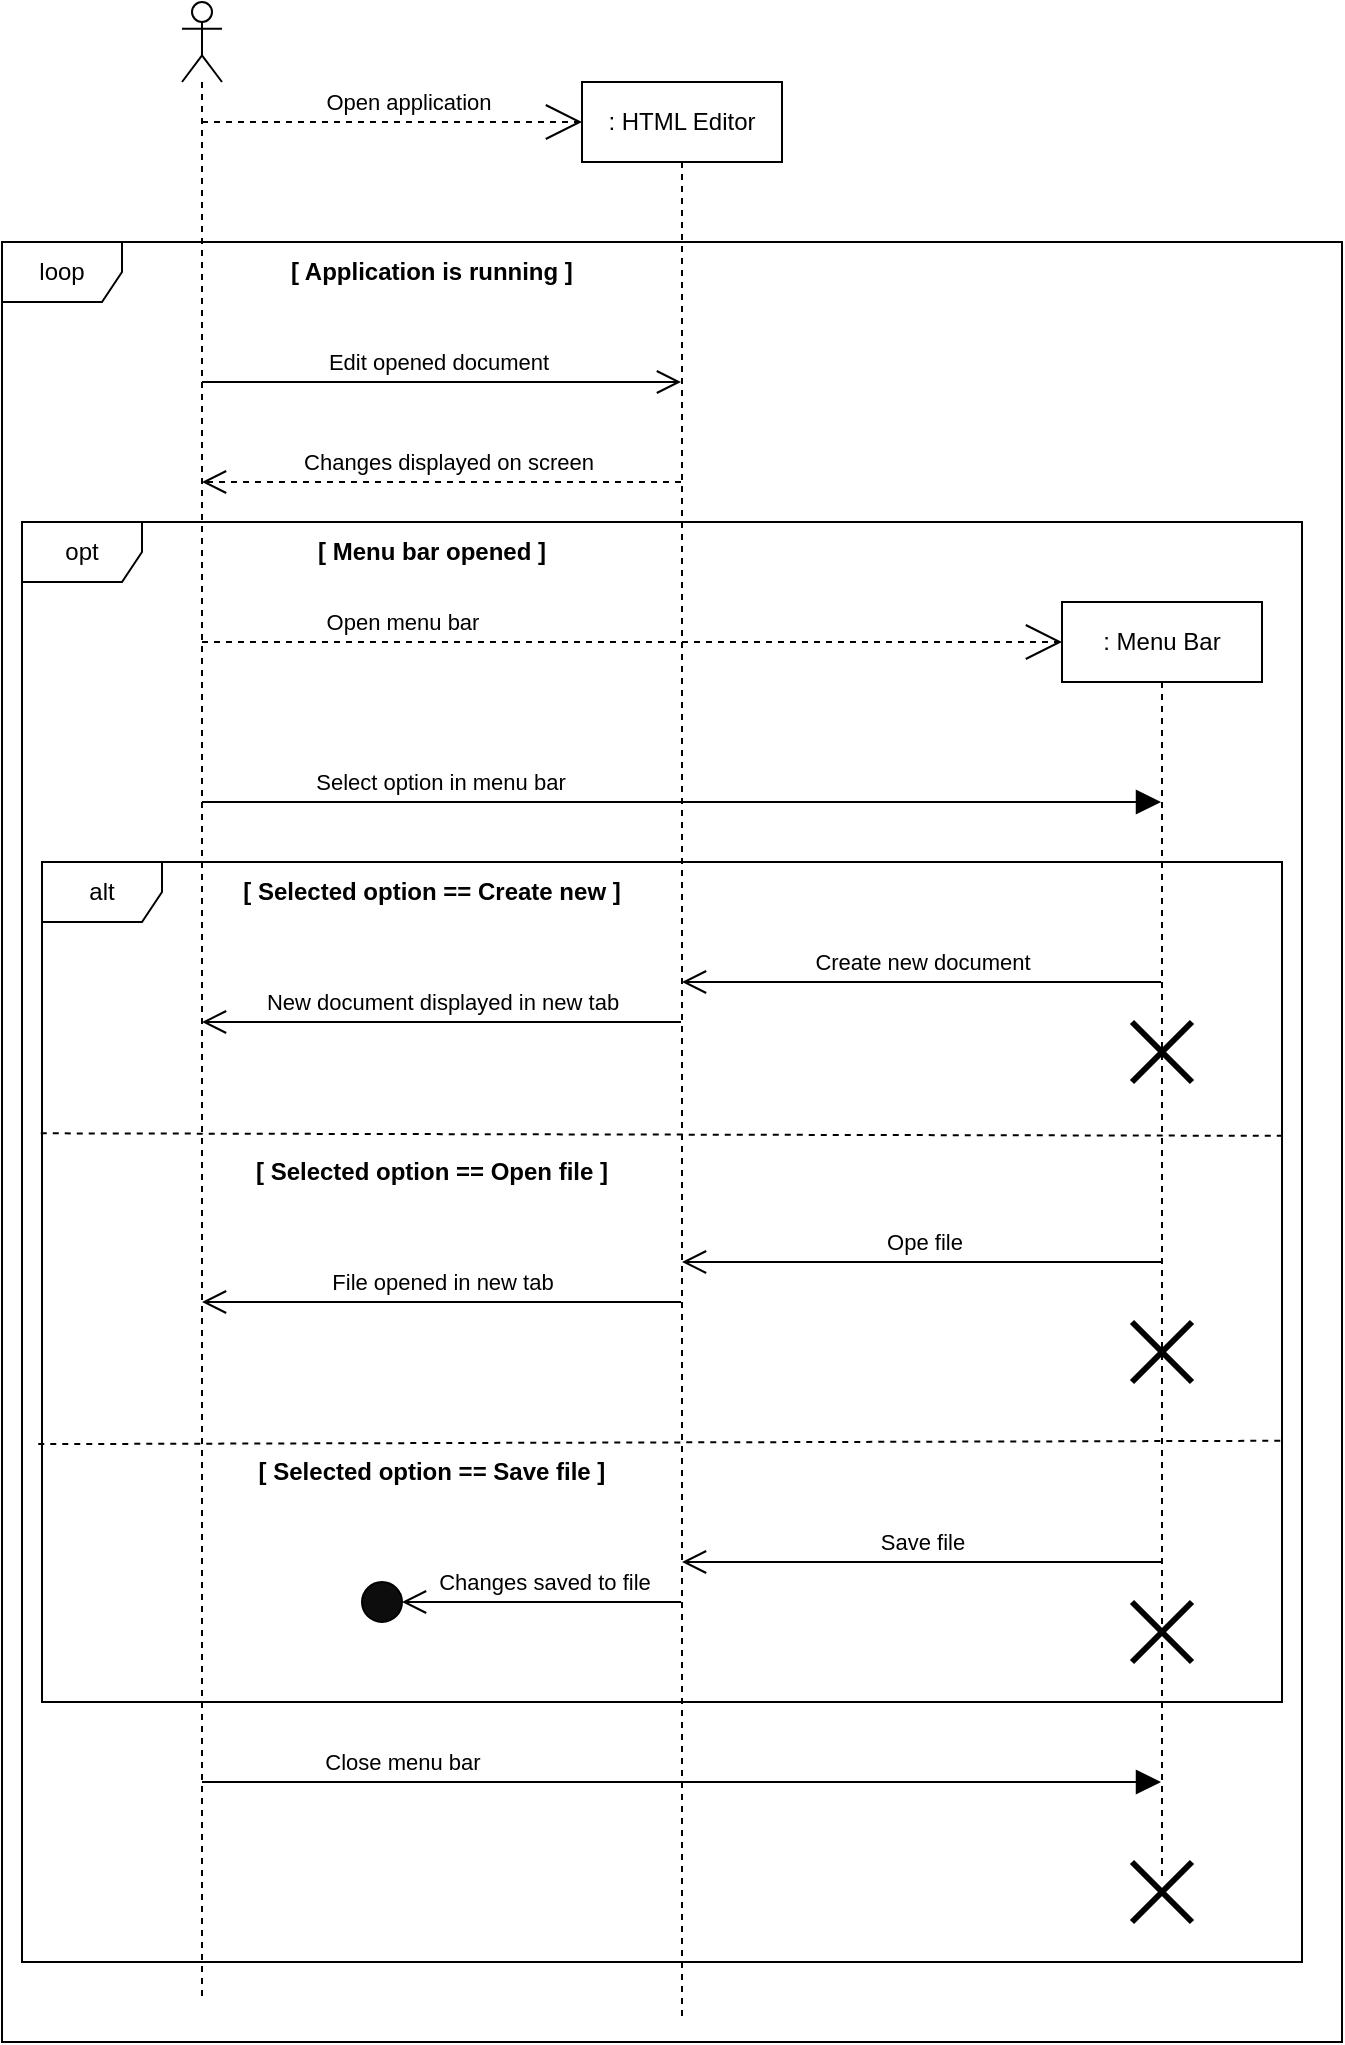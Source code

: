 <mxfile version="20.6.0" type="device"><diagram id="nTPJnGm26f6salyF4LIE" name="Page-1"><mxGraphModel dx="1768" dy="523" grid="1" gridSize="10" guides="1" tooltips="1" connect="1" arrows="1" fold="1" page="1" pageScale="1" pageWidth="850" pageHeight="1100" math="0" shadow="0"><root><mxCell id="0"/><mxCell id="1" parent="0"/><mxCell id="HImDqUw4ZQA7dC9cCEun-63" value="" style="group;movable=0;resizable=0;rotatable=0;deletable=0;editable=0;connectable=0;" vertex="1" connectable="0" parent="1"><mxGeometry x="80" y="40" width="540" height="1010" as="geometry"/></mxCell><mxCell id="HImDqUw4ZQA7dC9cCEun-5" style="edgeStyle=orthogonalEdgeStyle;rounded=0;orthogonalLoop=1;jettySize=auto;html=1;dashed=1;endArrow=open;endFill=0;endSize=16;" edge="1" parent="HImDqUw4ZQA7dC9cCEun-63" source="HImDqUw4ZQA7dC9cCEun-2"><mxGeometry relative="1" as="geometry"><mxPoint x="200" y="60" as="targetPoint"/><Array as="points"><mxPoint x="100" y="60"/><mxPoint x="100" y="60"/></Array></mxGeometry></mxCell><mxCell id="HImDqUw4ZQA7dC9cCEun-6" value="&lt;div&gt;Open application&lt;/div&gt;" style="edgeLabel;html=1;align=center;verticalAlign=middle;resizable=0;points=[];" vertex="1" connectable="0" parent="HImDqUw4ZQA7dC9cCEun-5"><mxGeometry x="-0.135" y="-2" relative="1" as="geometry"><mxPoint x="21" y="-12" as="offset"/></mxGeometry></mxCell><mxCell id="HImDqUw4ZQA7dC9cCEun-20" style="edgeStyle=orthogonalEdgeStyle;rounded=0;orthogonalLoop=1;jettySize=auto;html=1;dashed=1;endArrow=open;endFill=0;endSize=16;" edge="1" parent="HImDqUw4ZQA7dC9cCEun-63" source="HImDqUw4ZQA7dC9cCEun-2"><mxGeometry relative="1" as="geometry"><mxPoint x="440" y="320" as="targetPoint"/><Array as="points"><mxPoint x="220" y="320"/></Array></mxGeometry></mxCell><mxCell id="HImDqUw4ZQA7dC9cCEun-21" value="&lt;div&gt;Open menu bar&lt;/div&gt;" style="edgeLabel;html=1;align=center;verticalAlign=middle;resizable=0;points=[];" vertex="1" connectable="0" parent="HImDqUw4ZQA7dC9cCEun-20"><mxGeometry x="-0.409" y="-1" relative="1" as="geometry"><mxPoint x="-27" y="-11" as="offset"/></mxGeometry></mxCell><mxCell id="HImDqUw4ZQA7dC9cCEun-2" value="" style="shape=umlLifeline;participant=umlActor;perimeter=lifelinePerimeter;whiteSpace=wrap;html=1;container=1;collapsible=0;recursiveResize=0;verticalAlign=top;spacingTop=36;outlineConnect=0;" vertex="1" parent="HImDqUw4ZQA7dC9cCEun-63"><mxGeometry width="20" height="1000" as="geometry"/></mxCell><mxCell id="HImDqUw4ZQA7dC9cCEun-12" style="edgeStyle=orthogonalEdgeStyle;rounded=0;orthogonalLoop=1;jettySize=auto;html=1;endArrow=open;endFill=0;dashed=1;endSize=10;" edge="1" parent="HImDqUw4ZQA7dC9cCEun-63" source="HImDqUw4ZQA7dC9cCEun-4" target="HImDqUw4ZQA7dC9cCEun-2"><mxGeometry relative="1" as="geometry"><Array as="points"><mxPoint x="120" y="240"/><mxPoint x="120" y="240"/></Array></mxGeometry></mxCell><mxCell id="HImDqUw4ZQA7dC9cCEun-13" value="&lt;div&gt;Changes displayed on screen&lt;/div&gt;" style="edgeLabel;html=1;align=center;verticalAlign=middle;resizable=0;points=[];" vertex="1" connectable="0" parent="HImDqUw4ZQA7dC9cCEun-12"><mxGeometry x="-0.198" y="-1" relative="1" as="geometry"><mxPoint x="-21" y="-9" as="offset"/></mxGeometry></mxCell><mxCell id="HImDqUw4ZQA7dC9cCEun-27" style="edgeStyle=orthogonalEdgeStyle;rounded=0;orthogonalLoop=1;jettySize=auto;html=1;endArrow=open;endFill=0;endSize=10;" edge="1" parent="HImDqUw4ZQA7dC9cCEun-63" source="HImDqUw4ZQA7dC9cCEun-4" target="HImDqUw4ZQA7dC9cCEun-2"><mxGeometry relative="1" as="geometry"><Array as="points"><mxPoint x="130" y="510"/><mxPoint x="130" y="510"/></Array></mxGeometry></mxCell><mxCell id="HImDqUw4ZQA7dC9cCEun-28" value="&lt;div&gt;New document displayed in new tab&lt;/div&gt;" style="edgeLabel;html=1;align=center;verticalAlign=middle;resizable=0;points=[];" vertex="1" connectable="0" parent="HImDqUw4ZQA7dC9cCEun-27"><mxGeometry x="-0.069" y="1" relative="1" as="geometry"><mxPoint x="-8" y="-11" as="offset"/></mxGeometry></mxCell><mxCell id="HImDqUw4ZQA7dC9cCEun-31" style="edgeStyle=orthogonalEdgeStyle;rounded=0;orthogonalLoop=1;jettySize=auto;html=1;endArrow=open;endFill=0;endSize=10;" edge="1" parent="HImDqUw4ZQA7dC9cCEun-63" source="HImDqUw4ZQA7dC9cCEun-4" target="HImDqUw4ZQA7dC9cCEun-2"><mxGeometry relative="1" as="geometry"><Array as="points"><mxPoint x="130" y="650"/><mxPoint x="130" y="650"/></Array></mxGeometry></mxCell><mxCell id="HImDqUw4ZQA7dC9cCEun-32" value="&lt;div&gt;File opened in new tab&lt;/div&gt;" style="edgeLabel;html=1;align=center;verticalAlign=middle;resizable=0;points=[];" vertex="1" connectable="0" parent="HImDqUw4ZQA7dC9cCEun-31"><mxGeometry x="0.131" y="-2" relative="1" as="geometry"><mxPoint x="16" y="-8" as="offset"/></mxGeometry></mxCell><mxCell id="HImDqUw4ZQA7dC9cCEun-4" value="&lt;div&gt;: HTML Editor&lt;/div&gt;" style="shape=umlLifeline;perimeter=lifelinePerimeter;whiteSpace=wrap;html=1;container=1;collapsible=0;recursiveResize=0;outlineConnect=0;" vertex="1" parent="HImDqUw4ZQA7dC9cCEun-63"><mxGeometry x="200" y="40" width="100" height="970" as="geometry"/></mxCell><mxCell id="HImDqUw4ZQA7dC9cCEun-7" style="edgeStyle=orthogonalEdgeStyle;rounded=0;orthogonalLoop=1;jettySize=auto;html=1;endArrow=open;endFill=0;endSize=10;" edge="1" parent="HImDqUw4ZQA7dC9cCEun-63" source="HImDqUw4ZQA7dC9cCEun-2" target="HImDqUw4ZQA7dC9cCEun-4"><mxGeometry relative="1" as="geometry"><Array as="points"><mxPoint x="120" y="190"/><mxPoint x="120" y="190"/></Array></mxGeometry></mxCell><mxCell id="HImDqUw4ZQA7dC9cCEun-11" value="&lt;div&gt;Edit opened document&lt;/div&gt;" style="edgeLabel;html=1;align=center;verticalAlign=middle;resizable=0;points=[];" vertex="1" connectable="0" parent="HImDqUw4ZQA7dC9cCEun-7"><mxGeometry x="-0.21" y="-2" relative="1" as="geometry"><mxPoint x="23" y="-12" as="offset"/></mxGeometry></mxCell><mxCell id="HImDqUw4ZQA7dC9cCEun-24" style="edgeStyle=orthogonalEdgeStyle;rounded=0;orthogonalLoop=1;jettySize=auto;html=1;endArrow=open;endFill=0;endSize=10;" edge="1" parent="HImDqUw4ZQA7dC9cCEun-63" source="HImDqUw4ZQA7dC9cCEun-19" target="HImDqUw4ZQA7dC9cCEun-4"><mxGeometry relative="1" as="geometry"><Array as="points"><mxPoint x="370" y="490"/><mxPoint x="370" y="490"/></Array></mxGeometry></mxCell><mxCell id="HImDqUw4ZQA7dC9cCEun-26" value="&lt;div&gt;Create new document&lt;/div&gt;" style="edgeLabel;html=1;align=center;verticalAlign=middle;resizable=0;points=[];" vertex="1" connectable="0" parent="HImDqUw4ZQA7dC9cCEun-24"><mxGeometry x="0.231" relative="1" as="geometry"><mxPoint x="28" y="-10" as="offset"/></mxGeometry></mxCell><mxCell id="HImDqUw4ZQA7dC9cCEun-29" style="edgeStyle=orthogonalEdgeStyle;rounded=0;orthogonalLoop=1;jettySize=auto;html=1;endArrow=open;endFill=0;endSize=10;" edge="1" parent="HImDqUw4ZQA7dC9cCEun-63" source="HImDqUw4ZQA7dC9cCEun-19" target="HImDqUw4ZQA7dC9cCEun-4"><mxGeometry relative="1" as="geometry"><Array as="points"><mxPoint x="370" y="630"/><mxPoint x="370" y="630"/></Array></mxGeometry></mxCell><mxCell id="HImDqUw4ZQA7dC9cCEun-30" value="&lt;div&gt;Ope file&lt;/div&gt;" style="edgeLabel;html=1;align=center;verticalAlign=middle;resizable=0;points=[];" vertex="1" connectable="0" parent="HImDqUw4ZQA7dC9cCEun-29"><mxGeometry x="0.279" relative="1" as="geometry"><mxPoint x="34" y="-10" as="offset"/></mxGeometry></mxCell><mxCell id="HImDqUw4ZQA7dC9cCEun-34" style="edgeStyle=orthogonalEdgeStyle;rounded=0;orthogonalLoop=1;jettySize=auto;html=1;endArrow=open;endFill=0;endSize=10;" edge="1" parent="HImDqUw4ZQA7dC9cCEun-63" source="HImDqUw4ZQA7dC9cCEun-19" target="HImDqUw4ZQA7dC9cCEun-4"><mxGeometry relative="1" as="geometry"><Array as="points"><mxPoint x="370" y="780"/><mxPoint x="370" y="780"/></Array></mxGeometry></mxCell><mxCell id="HImDqUw4ZQA7dC9cCEun-35" value="&lt;div&gt;Save file&lt;/div&gt;" style="edgeLabel;html=1;align=center;verticalAlign=middle;resizable=0;points=[];" vertex="1" connectable="0" parent="HImDqUw4ZQA7dC9cCEun-34"><mxGeometry x="0.107" y="-1" relative="1" as="geometry"><mxPoint x="13" y="-9" as="offset"/></mxGeometry></mxCell><mxCell id="HImDqUw4ZQA7dC9cCEun-19" value="&lt;div&gt;: Menu Bar&lt;/div&gt;" style="shape=umlLifeline;perimeter=lifelinePerimeter;whiteSpace=wrap;html=1;container=1;collapsible=0;recursiveResize=0;outlineConnect=0;size=40;" vertex="1" parent="HImDqUw4ZQA7dC9cCEun-63"><mxGeometry x="440" y="300" width="100" height="640" as="geometry"/></mxCell><mxCell id="HImDqUw4ZQA7dC9cCEun-25" value="" style="shape=umlDestroy;whiteSpace=wrap;html=1;strokeWidth=3;" vertex="1" parent="HImDqUw4ZQA7dC9cCEun-19"><mxGeometry x="35" y="210" width="30" height="30" as="geometry"/></mxCell><mxCell id="HImDqUw4ZQA7dC9cCEun-33" value="" style="shape=umlDestroy;whiteSpace=wrap;html=1;strokeWidth=3;" vertex="1" parent="HImDqUw4ZQA7dC9cCEun-19"><mxGeometry x="35" y="360" width="30" height="30" as="geometry"/></mxCell><mxCell id="HImDqUw4ZQA7dC9cCEun-42" value="" style="shape=umlDestroy;whiteSpace=wrap;html=1;strokeWidth=3;fillColor=#0D0D0D;" vertex="1" parent="HImDqUw4ZQA7dC9cCEun-19"><mxGeometry x="35" y="500" width="30" height="30" as="geometry"/></mxCell><mxCell id="HImDqUw4ZQA7dC9cCEun-46" value="" style="shape=umlDestroy;whiteSpace=wrap;html=1;strokeWidth=3;fillColor=#0D0D0D;" vertex="1" parent="HImDqUw4ZQA7dC9cCEun-19"><mxGeometry x="35" y="630" width="30" height="30" as="geometry"/></mxCell><mxCell id="HImDqUw4ZQA7dC9cCEun-22" style="edgeStyle=orthogonalEdgeStyle;rounded=0;orthogonalLoop=1;jettySize=auto;html=1;endArrow=block;endFill=1;endSize=10;" edge="1" parent="HImDqUw4ZQA7dC9cCEun-63" source="HImDqUw4ZQA7dC9cCEun-2" target="HImDqUw4ZQA7dC9cCEun-19"><mxGeometry relative="1" as="geometry"><Array as="points"><mxPoint x="210" y="400"/><mxPoint x="210" y="400"/></Array></mxGeometry></mxCell><mxCell id="HImDqUw4ZQA7dC9cCEun-23" value="&lt;div&gt;Select option in menu bar&lt;/div&gt;" style="edgeLabel;html=1;align=center;verticalAlign=middle;resizable=0;points=[];" vertex="1" connectable="0" parent="HImDqUw4ZQA7dC9cCEun-22"><mxGeometry x="-0.393" y="-4" relative="1" as="geometry"><mxPoint x="-27" y="-14" as="offset"/></mxGeometry></mxCell><mxCell id="HImDqUw4ZQA7dC9cCEun-43" style="edgeStyle=orthogonalEdgeStyle;rounded=0;orthogonalLoop=1;jettySize=auto;html=1;endArrow=block;endFill=1;endSize=10;" edge="1" parent="HImDqUw4ZQA7dC9cCEun-63" source="HImDqUw4ZQA7dC9cCEun-2" target="HImDqUw4ZQA7dC9cCEun-19"><mxGeometry relative="1" as="geometry"><Array as="points"><mxPoint x="290" y="890"/><mxPoint x="290" y="890"/></Array></mxGeometry></mxCell><mxCell id="HImDqUw4ZQA7dC9cCEun-44" value="&lt;div&gt;Close menu bar&lt;/div&gt;" style="edgeLabel;html=1;align=center;verticalAlign=middle;resizable=0;points=[];" vertex="1" connectable="0" parent="HImDqUw4ZQA7dC9cCEun-43"><mxGeometry x="-0.337" y="-1" relative="1" as="geometry"><mxPoint x="-59" y="-11" as="offset"/></mxGeometry></mxCell><mxCell id="HImDqUw4ZQA7dC9cCEun-40" value="" style="ellipse;whiteSpace=wrap;html=1;aspect=fixed;fillColor=#0D0D0D;" vertex="1" parent="HImDqUw4ZQA7dC9cCEun-63"><mxGeometry x="90" y="790" width="20" height="20" as="geometry"/></mxCell><mxCell id="HImDqUw4ZQA7dC9cCEun-39" style="edgeStyle=orthogonalEdgeStyle;rounded=0;orthogonalLoop=1;jettySize=auto;html=1;endArrow=open;endFill=0;endSize=10;entryX=1;entryY=0.5;entryDx=0;entryDy=0;" edge="1" parent="HImDqUw4ZQA7dC9cCEun-63" source="HImDqUw4ZQA7dC9cCEun-4" target="HImDqUw4ZQA7dC9cCEun-40"><mxGeometry relative="1" as="geometry"><mxPoint x="150" y="800" as="targetPoint"/><Array as="points"><mxPoint x="120" y="800"/></Array></mxGeometry></mxCell><mxCell id="HImDqUw4ZQA7dC9cCEun-41" value="&lt;div&gt;Changes saved to file&lt;/div&gt;" style="edgeLabel;html=1;align=center;verticalAlign=middle;resizable=0;points=[];" vertex="1" connectable="0" parent="HImDqUw4ZQA7dC9cCEun-39"><mxGeometry x="0.206" y="2" relative="1" as="geometry"><mxPoint x="15" y="-12" as="offset"/></mxGeometry></mxCell><mxCell id="HImDqUw4ZQA7dC9cCEun-64" value="&lt;div&gt;loop&lt;/div&gt;" style="shape=umlFrame;whiteSpace=wrap;html=1;fillColor=#FFFFFF;" vertex="1" parent="1"><mxGeometry x="-10" y="160" width="670" height="900" as="geometry"/></mxCell><mxCell id="HImDqUw4ZQA7dC9cCEun-65" value="&lt;div&gt;[ Application is running ]&lt;/div&gt;" style="text;html=1;strokeColor=none;fillColor=none;align=center;verticalAlign=middle;whiteSpace=wrap;rounded=0;fontStyle=1" vertex="1" parent="1"><mxGeometry x="100" y="160" width="210" height="30" as="geometry"/></mxCell><mxCell id="HImDqUw4ZQA7dC9cCEun-66" value="&lt;div&gt;opt&lt;/div&gt;" style="shape=umlFrame;whiteSpace=wrap;html=1;fillColor=#FFFFFF;" vertex="1" parent="1"><mxGeometry y="300" width="640" height="720" as="geometry"/></mxCell><mxCell id="HImDqUw4ZQA7dC9cCEun-67" value="&lt;div&gt;[ Menu bar opened ]&lt;/div&gt;" style="text;html=1;strokeColor=none;fillColor=none;align=center;verticalAlign=middle;whiteSpace=wrap;rounded=0;fontStyle=1" vertex="1" parent="1"><mxGeometry x="125" y="300" width="160" height="30" as="geometry"/></mxCell><mxCell id="HImDqUw4ZQA7dC9cCEun-68" value="&lt;div&gt;alt&lt;/div&gt;" style="shape=umlFrame;whiteSpace=wrap;html=1;fillColor=#FFFFFF;" vertex="1" parent="1"><mxGeometry x="10" y="470" width="620" height="420" as="geometry"/></mxCell><mxCell id="HImDqUw4ZQA7dC9cCEun-71" value="" style="endArrow=none;dashed=1;html=1;rounded=0;endSize=10;exitX=-0.001;exitY=0.323;exitDx=0;exitDy=0;exitPerimeter=0;entryX=1.002;entryY=0.326;entryDx=0;entryDy=0;entryPerimeter=0;" edge="1" parent="1" source="HImDqUw4ZQA7dC9cCEun-68" target="HImDqUw4ZQA7dC9cCEun-68"><mxGeometry width="50" height="50" relative="1" as="geometry"><mxPoint x="320" y="710" as="sourcePoint"/><mxPoint x="370" y="660" as="targetPoint"/></mxGeometry></mxCell><mxCell id="HImDqUw4ZQA7dC9cCEun-72" value="[ Selected option == Create new ]" style="text;html=1;strokeColor=none;fillColor=none;align=center;verticalAlign=middle;whiteSpace=wrap;rounded=0;fontStyle=1" vertex="1" parent="1"><mxGeometry x="100" y="470" width="210" height="30" as="geometry"/></mxCell><mxCell id="HImDqUw4ZQA7dC9cCEun-73" value="&lt;div&gt;[ Selected option == Open file ]&lt;br&gt;&lt;/div&gt;" style="text;html=1;strokeColor=none;fillColor=none;align=center;verticalAlign=middle;whiteSpace=wrap;rounded=0;fontStyle=1" vertex="1" parent="1"><mxGeometry x="100" y="610" width="210" height="30" as="geometry"/></mxCell><mxCell id="HImDqUw4ZQA7dC9cCEun-74" value="" style="endArrow=none;dashed=1;html=1;rounded=0;endSize=10;exitX=-0.003;exitY=0.693;exitDx=0;exitDy=0;exitPerimeter=0;entryX=1;entryY=0.689;entryDx=0;entryDy=0;entryPerimeter=0;" edge="1" parent="1" source="HImDqUw4ZQA7dC9cCEun-68" target="HImDqUw4ZQA7dC9cCEun-68"><mxGeometry width="50" height="50" relative="1" as="geometry"><mxPoint x="390" y="740" as="sourcePoint"/><mxPoint x="440" y="690" as="targetPoint"/></mxGeometry></mxCell><mxCell id="HImDqUw4ZQA7dC9cCEun-75" value="&lt;div&gt;[ Selected option == Save file ]&lt;br&gt;&lt;/div&gt;" style="text;html=1;strokeColor=none;fillColor=none;align=center;verticalAlign=middle;whiteSpace=wrap;rounded=0;fontStyle=1" vertex="1" parent="1"><mxGeometry x="100" y="760" width="210" height="30" as="geometry"/></mxCell></root></mxGraphModel></diagram></mxfile>